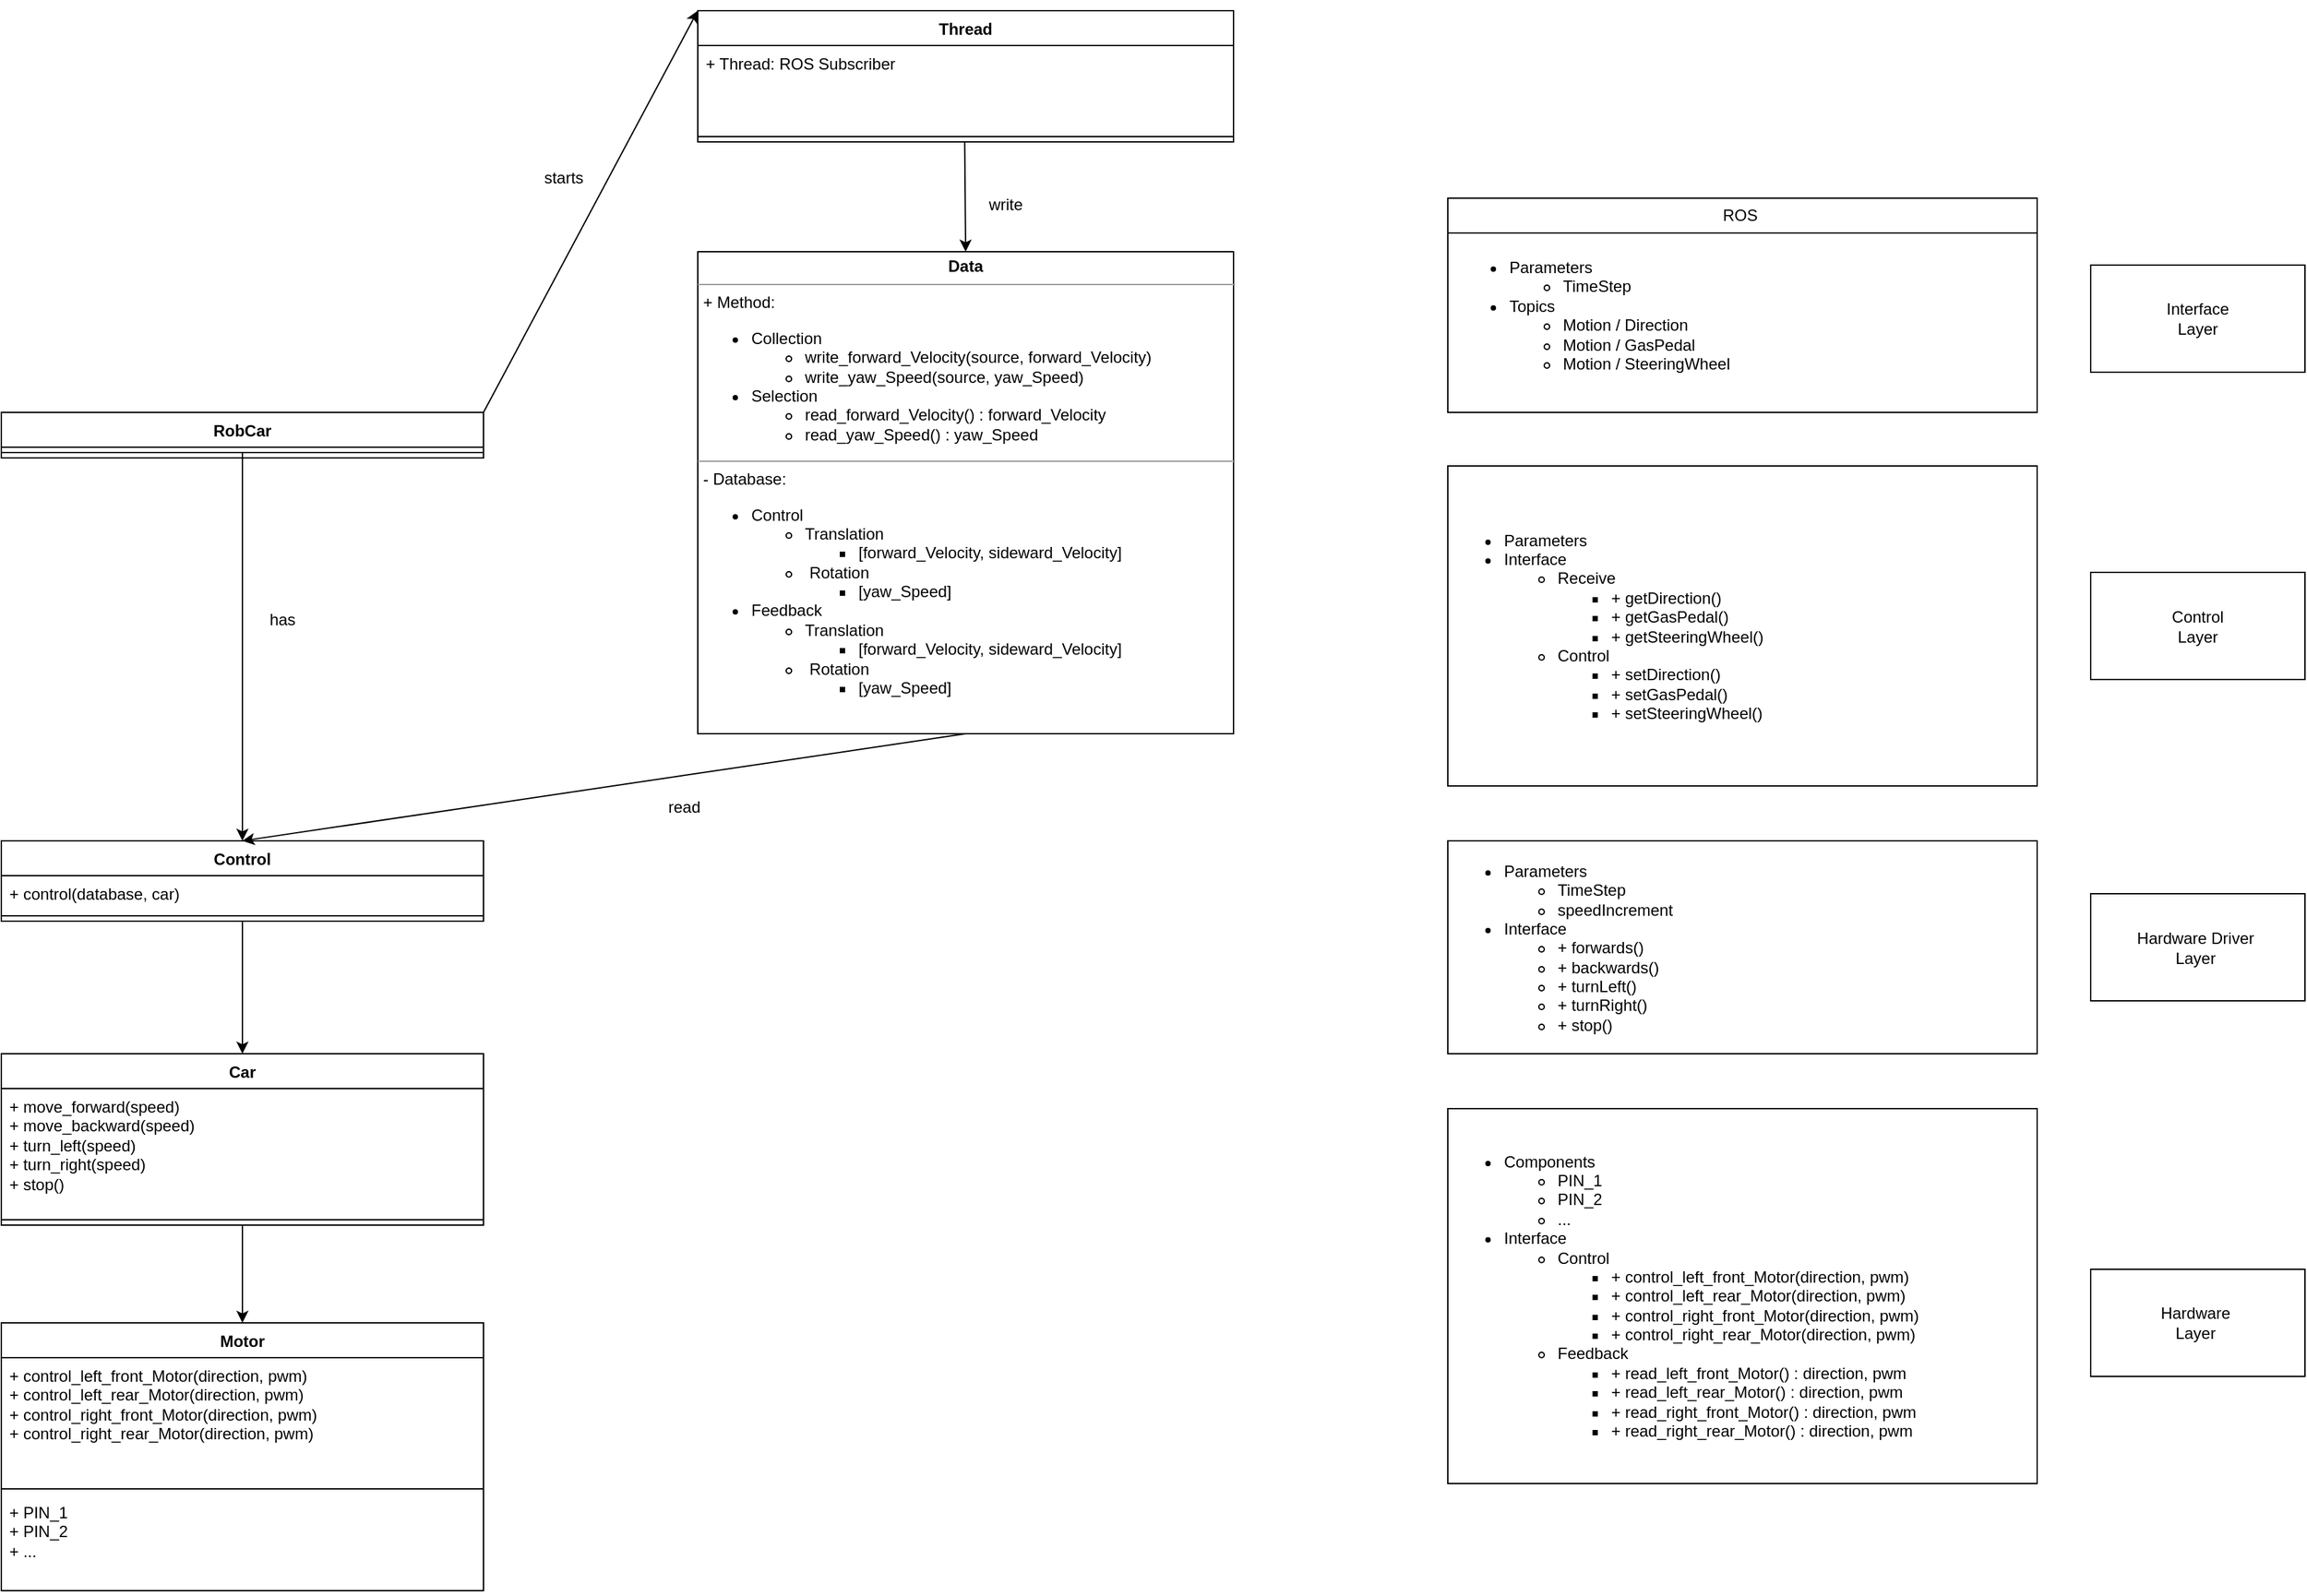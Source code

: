 <mxfile version="21.6.1" type="device">
  <diagram name="Page-1" id="Vw5gczLZUKuHrn777Z9E">
    <mxGraphModel dx="1468" dy="1011" grid="1" gridSize="10" guides="1" tooltips="1" connect="1" arrows="1" fold="1" page="1" pageScale="1" pageWidth="4681" pageHeight="3300" math="0" shadow="0">
      <root>
        <mxCell id="0" />
        <mxCell id="1" parent="0" />
        <mxCell id="FmFMdFOQEuTuhwzpyn7E-13" value="&lt;p style=&quot;margin:0px;margin-top:4px;text-align:center;&quot;&gt;&lt;b&gt;Data&lt;/b&gt;&lt;/p&gt;&lt;hr size=&quot;1&quot;&gt;&lt;p style=&quot;margin:0px;margin-left:4px;&quot;&gt;+ Method:&amp;nbsp;&lt;/p&gt;&lt;p style=&quot;margin:0px;margin-left:4px;&quot;&gt;&lt;/p&gt;&lt;ul&gt;&lt;li&gt;Collection&amp;nbsp;&lt;/li&gt;&lt;ul&gt;&lt;li style=&quot;border-color: var(--border-color);&quot;&gt;write_forward_Velocity(source, forward_Velocity)&amp;nbsp;&lt;/li&gt;&lt;li style=&quot;border-color: var(--border-color);&quot;&gt;write_yaw_Speed(source, yaw_Speed)&amp;nbsp;&lt;/li&gt;&lt;/ul&gt;&lt;li&gt;Selection&amp;nbsp;&lt;/li&gt;&lt;ul&gt;&lt;li style=&quot;border-color: var(--border-color);&quot;&gt;read_forward_Velocity() : forward_Velocity&amp;nbsp;&lt;/li&gt;&lt;li style=&quot;border-color: var(--border-color);&quot;&gt;read_yaw_Speed() : yaw_Speed&amp;nbsp;&lt;/li&gt;&lt;/ul&gt;&lt;/ul&gt;&lt;p&gt;&lt;/p&gt;&lt;hr size=&quot;1&quot;&gt;&lt;p style=&quot;margin:0px;margin-left:4px;&quot;&gt;- Database:&amp;nbsp;&lt;/p&gt;&lt;ul style=&quot;border-color: var(--border-color);&quot;&gt;&lt;li style=&quot;border-color: var(--border-color);&quot;&gt;Control&amp;nbsp;&lt;/li&gt;&lt;ul style=&quot;border-color: var(--border-color);&quot;&gt;&lt;li style=&quot;border-color: var(--border-color);&quot;&gt;Translation&amp;nbsp;&lt;/li&gt;&lt;ul style=&quot;border-color: var(--border-color);&quot;&gt;&lt;li style=&quot;border-color: var(--border-color);&quot;&gt;[forward_Velocity, sideward_Velocity]&amp;nbsp;&lt;/li&gt;&lt;/ul&gt;&lt;li style=&quot;border-color: var(--border-color);&quot;&gt;&amp;nbsp;Rotation&amp;nbsp;&lt;/li&gt;&lt;ul style=&quot;border-color: var(--border-color);&quot;&gt;&lt;li style=&quot;border-color: var(--border-color);&quot;&gt;[yaw_Speed]&amp;nbsp;&lt;/li&gt;&lt;/ul&gt;&lt;/ul&gt;&lt;li&gt;&lt;span style=&quot;background-color: initial;&quot;&gt;Feedback&amp;nbsp;&lt;/span&gt;&lt;br&gt;&lt;/li&gt;&lt;ul style=&quot;border-color: var(--border-color);&quot;&gt;&lt;li&gt;&lt;span style=&quot;background-color: initial;&quot;&gt;Translation&amp;nbsp;&lt;/span&gt;&lt;br&gt;&lt;/li&gt;&lt;ul style=&quot;border-color: var(--border-color);&quot;&gt;&lt;li style=&quot;border-color: var(--border-color);&quot;&gt;[forward_Velocity, sideward_Velocity]&amp;nbsp;&lt;/li&gt;&lt;/ul&gt;&lt;li&gt;&lt;span style=&quot;background-color: initial;&quot;&gt;&amp;nbsp;Rotation&amp;nbsp;&lt;/span&gt;&lt;br&gt;&lt;/li&gt;&lt;ul style=&quot;border-color: var(--border-color);&quot;&gt;&lt;li&gt;&lt;span style=&quot;background-color: initial;&quot;&gt;[yaw_Speed]&amp;nbsp;&lt;/span&gt;&lt;br&gt;&lt;/li&gt;&lt;/ul&gt;&lt;/ul&gt;&lt;/ul&gt;" style="verticalAlign=top;align=left;overflow=fill;fontSize=12;fontFamily=Helvetica;html=1;whiteSpace=wrap;" parent="1" vertex="1">
          <mxGeometry x="560" y="480" width="400" height="360" as="geometry" />
        </mxCell>
        <mxCell id="sMMD2c3NOCW7n8xG9AOf-1" value="RobCar" style="swimlane;fontStyle=1;align=center;verticalAlign=top;childLayout=stackLayout;horizontal=1;startSize=26;horizontalStack=0;resizeParent=1;resizeParentMax=0;resizeLast=0;collapsible=1;marginBottom=0;whiteSpace=wrap;html=1;" parent="1" vertex="1">
          <mxGeometry x="40" y="600" width="360" height="34" as="geometry" />
        </mxCell>
        <mxCell id="sMMD2c3NOCW7n8xG9AOf-3" value="" style="line;strokeWidth=1;fillColor=none;align=left;verticalAlign=middle;spacingTop=-1;spacingLeft=3;spacingRight=3;rotatable=0;labelPosition=right;points=[];portConstraint=eastwest;strokeColor=inherit;" parent="sMMD2c3NOCW7n8xG9AOf-1" vertex="1">
          <mxGeometry y="26" width="360" height="8" as="geometry" />
        </mxCell>
        <mxCell id="sMMD2c3NOCW7n8xG9AOf-36" value="Car" style="swimlane;fontStyle=1;align=center;verticalAlign=top;childLayout=stackLayout;horizontal=1;startSize=26;horizontalStack=0;resizeParent=1;resizeParentMax=0;resizeLast=0;collapsible=1;marginBottom=0;whiteSpace=wrap;html=1;" parent="1" vertex="1">
          <mxGeometry x="40" y="1079" width="360" height="128" as="geometry" />
        </mxCell>
        <mxCell id="sMMD2c3NOCW7n8xG9AOf-37" value="+ move_forward(speed)&amp;nbsp;&lt;br&gt;+ move_backward(speed)&amp;nbsp;&lt;br&gt;+ turn_left(speed)&amp;nbsp;&lt;br&gt;+ turn_right(speed)&amp;nbsp;&lt;br&gt;+ stop()&amp;nbsp;" style="text;strokeColor=none;fillColor=none;align=left;verticalAlign=top;spacingLeft=4;spacingRight=4;overflow=hidden;rotatable=0;points=[[0,0.5],[1,0.5]];portConstraint=eastwest;whiteSpace=wrap;html=1;" parent="sMMD2c3NOCW7n8xG9AOf-36" vertex="1">
          <mxGeometry y="26" width="360" height="94" as="geometry" />
        </mxCell>
        <mxCell id="sMMD2c3NOCW7n8xG9AOf-38" value="" style="line;strokeWidth=1;fillColor=none;align=left;verticalAlign=middle;spacingTop=-1;spacingLeft=3;spacingRight=3;rotatable=0;labelPosition=right;points=[];portConstraint=eastwest;strokeColor=inherit;" parent="sMMD2c3NOCW7n8xG9AOf-36" vertex="1">
          <mxGeometry y="120" width="360" height="8" as="geometry" />
        </mxCell>
        <mxCell id="sMMD2c3NOCW7n8xG9AOf-42" value="Motor" style="swimlane;fontStyle=1;align=center;verticalAlign=top;childLayout=stackLayout;horizontal=1;startSize=26;horizontalStack=0;resizeParent=1;resizeParentMax=0;resizeLast=0;collapsible=1;marginBottom=0;whiteSpace=wrap;html=1;" parent="1" vertex="1">
          <mxGeometry x="40" y="1280" width="360" height="200" as="geometry" />
        </mxCell>
        <mxCell id="sMMD2c3NOCW7n8xG9AOf-43" value="+ control_left_front_Motor(direction, pwm)&amp;nbsp;&lt;br&gt;+ control_left_rear_Motor(direction, pwm)&amp;nbsp;&lt;br&gt;+ control_right_front_Motor(direction, pwm)&amp;nbsp;&lt;br&gt;+ control_right_rear_Motor(direction, pwm)&amp;nbsp;" style="text;strokeColor=none;fillColor=none;align=left;verticalAlign=top;spacingLeft=4;spacingRight=4;overflow=hidden;rotatable=0;points=[[0,0.5],[1,0.5]];portConstraint=eastwest;whiteSpace=wrap;html=1;" parent="sMMD2c3NOCW7n8xG9AOf-42" vertex="1">
          <mxGeometry y="26" width="360" height="94" as="geometry" />
        </mxCell>
        <mxCell id="sMMD2c3NOCW7n8xG9AOf-44" value="" style="line;strokeWidth=1;fillColor=none;align=left;verticalAlign=middle;spacingTop=-1;spacingLeft=3;spacingRight=3;rotatable=0;labelPosition=right;points=[];portConstraint=eastwest;strokeColor=inherit;" parent="sMMD2c3NOCW7n8xG9AOf-42" vertex="1">
          <mxGeometry y="120" width="360" height="8" as="geometry" />
        </mxCell>
        <mxCell id="sMMD2c3NOCW7n8xG9AOf-45" value="+ PIN_1&amp;nbsp;&lt;br&gt;+ PIN_2&amp;nbsp;&lt;br&gt;+ ..." style="text;strokeColor=none;fillColor=none;align=left;verticalAlign=top;spacingLeft=4;spacingRight=4;overflow=hidden;rotatable=0;points=[[0,0.5],[1,0.5]];portConstraint=eastwest;whiteSpace=wrap;html=1;" parent="sMMD2c3NOCW7n8xG9AOf-42" vertex="1">
          <mxGeometry y="128" width="360" height="72" as="geometry" />
        </mxCell>
        <mxCell id="sMMD2c3NOCW7n8xG9AOf-50" value="" style="endArrow=classic;html=1;rounded=0;entryX=0.5;entryY=0;entryDx=0;entryDy=0;" parent="1" target="FmFMdFOQEuTuhwzpyn7E-13" edge="1">
          <mxGeometry width="50" height="50" relative="1" as="geometry">
            <mxPoint x="759.29" y="398" as="sourcePoint" />
            <mxPoint x="759.7" y="518" as="targetPoint" />
          </mxGeometry>
        </mxCell>
        <mxCell id="sMMD2c3NOCW7n8xG9AOf-52" value="Control" style="swimlane;fontStyle=1;align=center;verticalAlign=top;childLayout=stackLayout;horizontal=1;startSize=26;horizontalStack=0;resizeParent=1;resizeParentMax=0;resizeLast=0;collapsible=1;marginBottom=0;whiteSpace=wrap;html=1;" parent="1" vertex="1">
          <mxGeometry x="40" y="920" width="360" height="60" as="geometry" />
        </mxCell>
        <mxCell id="sMMD2c3NOCW7n8xG9AOf-53" value="+ control(database, car)&amp;nbsp;" style="text;strokeColor=none;fillColor=none;align=left;verticalAlign=top;spacingLeft=4;spacingRight=4;overflow=hidden;rotatable=0;points=[[0,0.5],[1,0.5]];portConstraint=eastwest;whiteSpace=wrap;html=1;" parent="sMMD2c3NOCW7n8xG9AOf-52" vertex="1">
          <mxGeometry y="26" width="360" height="26" as="geometry" />
        </mxCell>
        <mxCell id="sMMD2c3NOCW7n8xG9AOf-54" value="" style="line;strokeWidth=1;fillColor=none;align=left;verticalAlign=middle;spacingTop=-1;spacingLeft=3;spacingRight=3;rotatable=0;labelPosition=right;points=[];portConstraint=eastwest;strokeColor=inherit;" parent="sMMD2c3NOCW7n8xG9AOf-52" vertex="1">
          <mxGeometry y="52" width="360" height="8" as="geometry" />
        </mxCell>
        <mxCell id="sMMD2c3NOCW7n8xG9AOf-56" value="" style="endArrow=classic;html=1;rounded=0;exitX=0.5;exitY=1;exitDx=0;exitDy=0;entryX=0.5;entryY=0;entryDx=0;entryDy=0;" parent="1" source="FmFMdFOQEuTuhwzpyn7E-13" target="sMMD2c3NOCW7n8xG9AOf-52" edge="1">
          <mxGeometry width="50" height="50" relative="1" as="geometry">
            <mxPoint x="230" y="930" as="sourcePoint" />
            <mxPoint x="280" y="880" as="targetPoint" />
          </mxGeometry>
        </mxCell>
        <mxCell id="sMMD2c3NOCW7n8xG9AOf-57" value="" style="endArrow=classic;html=1;rounded=0;exitX=0.5;exitY=1;exitDx=0;exitDy=0;entryX=0.5;entryY=0;entryDx=0;entryDy=0;" parent="1" source="sMMD2c3NOCW7n8xG9AOf-52" target="sMMD2c3NOCW7n8xG9AOf-36" edge="1">
          <mxGeometry width="50" height="50" relative="1" as="geometry">
            <mxPoint x="230" y="1080" as="sourcePoint" />
            <mxPoint x="280" y="1030" as="targetPoint" />
          </mxGeometry>
        </mxCell>
        <mxCell id="iodTsMTcqqKTP-C0P_Uj-1" value="" style="endArrow=classic;html=1;rounded=0;exitX=0.5;exitY=1;exitDx=0;exitDy=0;" parent="1" source="sMMD2c3NOCW7n8xG9AOf-36" target="sMMD2c3NOCW7n8xG9AOf-42" edge="1">
          <mxGeometry width="50" height="50" relative="1" as="geometry">
            <mxPoint x="290" y="1210" as="sourcePoint" />
            <mxPoint x="340" y="1160" as="targetPoint" />
          </mxGeometry>
        </mxCell>
        <mxCell id="g6BlAx9o6CvHAIx33_HW-1" value="Thread" style="swimlane;fontStyle=1;align=center;verticalAlign=top;childLayout=stackLayout;horizontal=1;startSize=26;horizontalStack=0;resizeParent=1;resizeParentMax=0;resizeLast=0;collapsible=1;marginBottom=0;whiteSpace=wrap;html=1;" parent="1" vertex="1">
          <mxGeometry x="560" y="300" width="400" height="98" as="geometry" />
        </mxCell>
        <mxCell id="g6BlAx9o6CvHAIx33_HW-2" value="+ Thread: ROS Subscriber&amp;nbsp;" style="text;strokeColor=none;fillColor=none;align=left;verticalAlign=top;spacingLeft=4;spacingRight=4;overflow=hidden;rotatable=0;points=[[0,0.5],[1,0.5]];portConstraint=eastwest;whiteSpace=wrap;html=1;" parent="g6BlAx9o6CvHAIx33_HW-1" vertex="1">
          <mxGeometry y="26" width="400" height="64" as="geometry" />
        </mxCell>
        <mxCell id="g6BlAx9o6CvHAIx33_HW-3" value="" style="line;strokeWidth=1;fillColor=none;align=left;verticalAlign=middle;spacingTop=-1;spacingLeft=3;spacingRight=3;rotatable=0;labelPosition=right;points=[];portConstraint=eastwest;strokeColor=inherit;" parent="g6BlAx9o6CvHAIx33_HW-1" vertex="1">
          <mxGeometry y="90" width="400" height="8" as="geometry" />
        </mxCell>
        <mxCell id="g6BlAx9o6CvHAIx33_HW-5" value="" style="endArrow=classic;html=1;rounded=0;entryX=0;entryY=0;entryDx=0;entryDy=0;exitX=1;exitY=0;exitDx=0;exitDy=0;" parent="1" source="sMMD2c3NOCW7n8xG9AOf-1" target="g6BlAx9o6CvHAIx33_HW-1" edge="1">
          <mxGeometry width="50" height="50" relative="1" as="geometry">
            <mxPoint x="430" y="390" as="sourcePoint" />
            <mxPoint x="480" y="340" as="targetPoint" />
          </mxGeometry>
        </mxCell>
        <mxCell id="g6BlAx9o6CvHAIx33_HW-6" value="write" style="text;html=1;strokeColor=none;fillColor=none;align=center;verticalAlign=middle;whiteSpace=wrap;rounded=0;" parent="1" vertex="1">
          <mxGeometry x="760" y="430" width="60" height="30" as="geometry" />
        </mxCell>
        <mxCell id="g6BlAx9o6CvHAIx33_HW-7" value="read" style="text;html=1;strokeColor=none;fillColor=none;align=center;verticalAlign=middle;whiteSpace=wrap;rounded=0;" parent="1" vertex="1">
          <mxGeometry x="520" y="880" width="60" height="30" as="geometry" />
        </mxCell>
        <mxCell id="e-9lWRUZTkhFfOnNyCCH-4" value="starts" style="text;html=1;strokeColor=none;fillColor=none;align=center;verticalAlign=middle;whiteSpace=wrap;rounded=0;" parent="1" vertex="1">
          <mxGeometry x="430" y="410" width="60" height="30" as="geometry" />
        </mxCell>
        <mxCell id="e-9lWRUZTkhFfOnNyCCH-5" value="" style="endArrow=classic;html=1;rounded=0;entryX=0.5;entryY=0;entryDx=0;entryDy=0;" parent="1" target="sMMD2c3NOCW7n8xG9AOf-52" edge="1">
          <mxGeometry width="50" height="50" relative="1" as="geometry">
            <mxPoint x="220" y="630" as="sourcePoint" />
            <mxPoint x="570" y="310" as="targetPoint" />
          </mxGeometry>
        </mxCell>
        <mxCell id="e-9lWRUZTkhFfOnNyCCH-6" value="has" style="text;html=1;strokeColor=none;fillColor=none;align=center;verticalAlign=middle;whiteSpace=wrap;rounded=0;" parent="1" vertex="1">
          <mxGeometry x="220" y="740" width="60" height="30" as="geometry" />
        </mxCell>
        <mxCell id="44geKnZ1Y-uaZJpbZFjT-1" value="&lt;ul&gt;&lt;li&gt;Parameters&amp;nbsp;&lt;/li&gt;&lt;ul&gt;&lt;li&gt;TimeStep&amp;nbsp;&lt;/li&gt;&lt;li&gt;speedIncrement&amp;nbsp;&lt;/li&gt;&lt;/ul&gt;&lt;li&gt;Interface&amp;nbsp;&lt;/li&gt;&lt;ul&gt;&lt;li&gt;+ forwards()&amp;nbsp;&lt;/li&gt;&lt;li&gt;+ backwards()&amp;nbsp;&lt;/li&gt;&lt;li&gt;+ turnLeft()&amp;nbsp;&lt;/li&gt;&lt;li&gt;+ turnRight()&amp;nbsp;&lt;/li&gt;&lt;li&gt;+ stop()&amp;nbsp;&lt;/li&gt;&lt;/ul&gt;&lt;/ul&gt;" style="rounded=0;whiteSpace=wrap;html=1;align=left;" vertex="1" parent="1">
          <mxGeometry x="1120" y="920" width="440" height="159" as="geometry" />
        </mxCell>
        <mxCell id="44geKnZ1Y-uaZJpbZFjT-2" value="Hardware Driver&amp;nbsp;&lt;br&gt;Layer&amp;nbsp;" style="rounded=0;whiteSpace=wrap;html=1;" vertex="1" parent="1">
          <mxGeometry x="1600" y="959.5" width="160" height="80" as="geometry" />
        </mxCell>
        <mxCell id="44geKnZ1Y-uaZJpbZFjT-3" value="Hardware&amp;nbsp;&lt;br&gt;Layer&amp;nbsp;" style="rounded=0;whiteSpace=wrap;html=1;" vertex="1" parent="1">
          <mxGeometry x="1600" y="1240" width="160" height="80" as="geometry" />
        </mxCell>
        <mxCell id="44geKnZ1Y-uaZJpbZFjT-4" value="&lt;ul&gt;&lt;li&gt;&lt;span style=&quot;background-color: initial;&quot;&gt;Components&amp;nbsp;&lt;/span&gt;&lt;/li&gt;&lt;ul&gt;&lt;li&gt;&lt;span style=&quot;background-color: initial;&quot;&gt;PIN_1&amp;nbsp;&lt;/span&gt;&lt;/li&gt;&lt;li&gt;&lt;span style=&quot;background-color: initial;&quot;&gt;PIN_2&amp;nbsp;&lt;/span&gt;&lt;/li&gt;&lt;li&gt;&lt;span style=&quot;background-color: initial;&quot;&gt;...&amp;nbsp;&lt;/span&gt;&lt;/li&gt;&lt;/ul&gt;&lt;li&gt;&lt;span style=&quot;background-color: initial;&quot;&gt;Interface&amp;nbsp;&lt;/span&gt;&lt;/li&gt;&lt;ul&gt;&lt;li&gt;Control&amp;nbsp;&lt;/li&gt;&lt;ul&gt;&lt;li&gt;+ control_left_front_Motor(direction, pwm)&amp;nbsp;&lt;/li&gt;&lt;li&gt;&lt;span style=&quot;color: rgb(0, 0, 0);&quot;&gt;+ control_left_rear_Motor(direction, pwm)&amp;nbsp;&lt;/span&gt;&lt;/li&gt;&lt;li&gt;&lt;span style=&quot;color: rgb(0, 0, 0);&quot;&gt;+ control_right_front_Motor(direction, pwm)&amp;nbsp;&lt;/span&gt;&lt;/li&gt;&lt;li&gt;&lt;span style=&quot;color: rgb(0, 0, 0);&quot;&gt;+ control_right_rear_Motor(direction, pwm)&amp;nbsp;&lt;/span&gt;&lt;/li&gt;&lt;/ul&gt;&lt;li&gt;&lt;font color=&quot;#000000&quot;&gt;Feedback&amp;nbsp;&lt;/font&gt;&lt;/li&gt;&lt;ul&gt;&lt;li style=&quot;border-color: var(--border-color);&quot;&gt;&lt;font style=&quot;border-color: var(--border-color);&quot; color=&quot;#000000&quot;&gt;+ read_left_front_Motor() : direction, pwm&amp;nbsp;&lt;/font&gt;&lt;/li&gt;&lt;li style=&quot;border-color: var(--border-color);&quot;&gt;&lt;font style=&quot;border-color: var(--border-color);&quot; color=&quot;#000000&quot;&gt;+ read_left_rear_Motor() : direction, pwm&amp;nbsp;&lt;/font&gt;&lt;/li&gt;&lt;li style=&quot;border-color: var(--border-color);&quot;&gt;&lt;font style=&quot;border-color: var(--border-color);&quot; color=&quot;#000000&quot;&gt;+ read_right_front_Motor() : direction, pwm&amp;nbsp;&lt;/font&gt;&lt;/li&gt;&lt;li style=&quot;border-color: var(--border-color);&quot;&gt;&lt;font style=&quot;border-color: var(--border-color);&quot; color=&quot;#000000&quot;&gt;+ read_right_rear_Motor() : direction, pwm&amp;nbsp;&lt;/font&gt;&lt;/li&gt;&lt;/ul&gt;&lt;/ul&gt;&lt;/ul&gt;" style="rounded=0;whiteSpace=wrap;html=1;align=left;" vertex="1" parent="1">
          <mxGeometry x="1120" y="1120" width="440" height="280" as="geometry" />
        </mxCell>
        <mxCell id="44geKnZ1Y-uaZJpbZFjT-5" value="&lt;ul&gt;&lt;li&gt;Parameters&amp;nbsp;&lt;/li&gt;&lt;li&gt;Interface&amp;nbsp;&lt;/li&gt;&lt;ul&gt;&lt;li&gt;Receive&amp;nbsp;&lt;/li&gt;&lt;ul&gt;&lt;li&gt;+ getDirection()&amp;nbsp;&lt;/li&gt;&lt;li&gt;+ getGasPedal()&amp;nbsp;&lt;/li&gt;&lt;li&gt;+ getSteeringWheel()&amp;nbsp;&lt;/li&gt;&lt;/ul&gt;&lt;li&gt;Control&amp;nbsp;&lt;/li&gt;&lt;ul&gt;&lt;li&gt;+ setDirection()&amp;nbsp;&lt;/li&gt;&lt;li&gt;+ setGasPedal()&amp;nbsp;&lt;/li&gt;&lt;li&gt;+ setSteeringWheel()&amp;nbsp;&lt;/li&gt;&lt;/ul&gt;&lt;/ul&gt;&lt;/ul&gt;" style="rounded=0;whiteSpace=wrap;html=1;align=left;" vertex="1" parent="1">
          <mxGeometry x="1120" y="640" width="440" height="239" as="geometry" />
        </mxCell>
        <mxCell id="44geKnZ1Y-uaZJpbZFjT-6" value="Control &lt;br&gt;Layer" style="rounded=0;whiteSpace=wrap;html=1;" vertex="1" parent="1">
          <mxGeometry x="1600" y="719.5" width="160" height="80" as="geometry" />
        </mxCell>
        <mxCell id="44geKnZ1Y-uaZJpbZFjT-8" value="Interface &lt;br&gt;Layer" style="rounded=0;whiteSpace=wrap;html=1;" vertex="1" parent="1">
          <mxGeometry x="1600" y="490" width="160" height="80" as="geometry" />
        </mxCell>
        <mxCell id="44geKnZ1Y-uaZJpbZFjT-14" value="ROS&amp;nbsp;" style="swimlane;fontStyle=0;childLayout=stackLayout;horizontal=1;startSize=26;horizontalStack=0;resizeParent=1;resizeParentMax=0;resizeLast=0;collapsible=1;marginBottom=0;whiteSpace=wrap;html=1;" vertex="1" parent="1">
          <mxGeometry x="1120" y="440" width="440" height="160" as="geometry" />
        </mxCell>
        <mxCell id="44geKnZ1Y-uaZJpbZFjT-15" value="&lt;ul&gt;&lt;li&gt;Parameters&amp;nbsp;&lt;/li&gt;&lt;ul&gt;&lt;li&gt;TimeStep&amp;nbsp;&lt;/li&gt;&lt;/ul&gt;&lt;li&gt;Topics&amp;nbsp;&lt;/li&gt;&lt;ul&gt;&lt;li&gt;Motion / Direction&amp;nbsp;&lt;/li&gt;&lt;li&gt;Motion / GasPedal&amp;nbsp;&lt;/li&gt;&lt;li&gt;Motion / SteeringWheel&amp;nbsp;&lt;/li&gt;&lt;/ul&gt;&lt;/ul&gt;" style="text;align=left;verticalAlign=top;spacingLeft=4;spacingRight=4;overflow=hidden;rotatable=0;points=[[0,0.5],[1,0.5]];portConstraint=eastwest;whiteSpace=wrap;html=1;" vertex="1" parent="44geKnZ1Y-uaZJpbZFjT-14">
          <mxGeometry y="26" width="440" height="134" as="geometry" />
        </mxCell>
      </root>
    </mxGraphModel>
  </diagram>
</mxfile>
